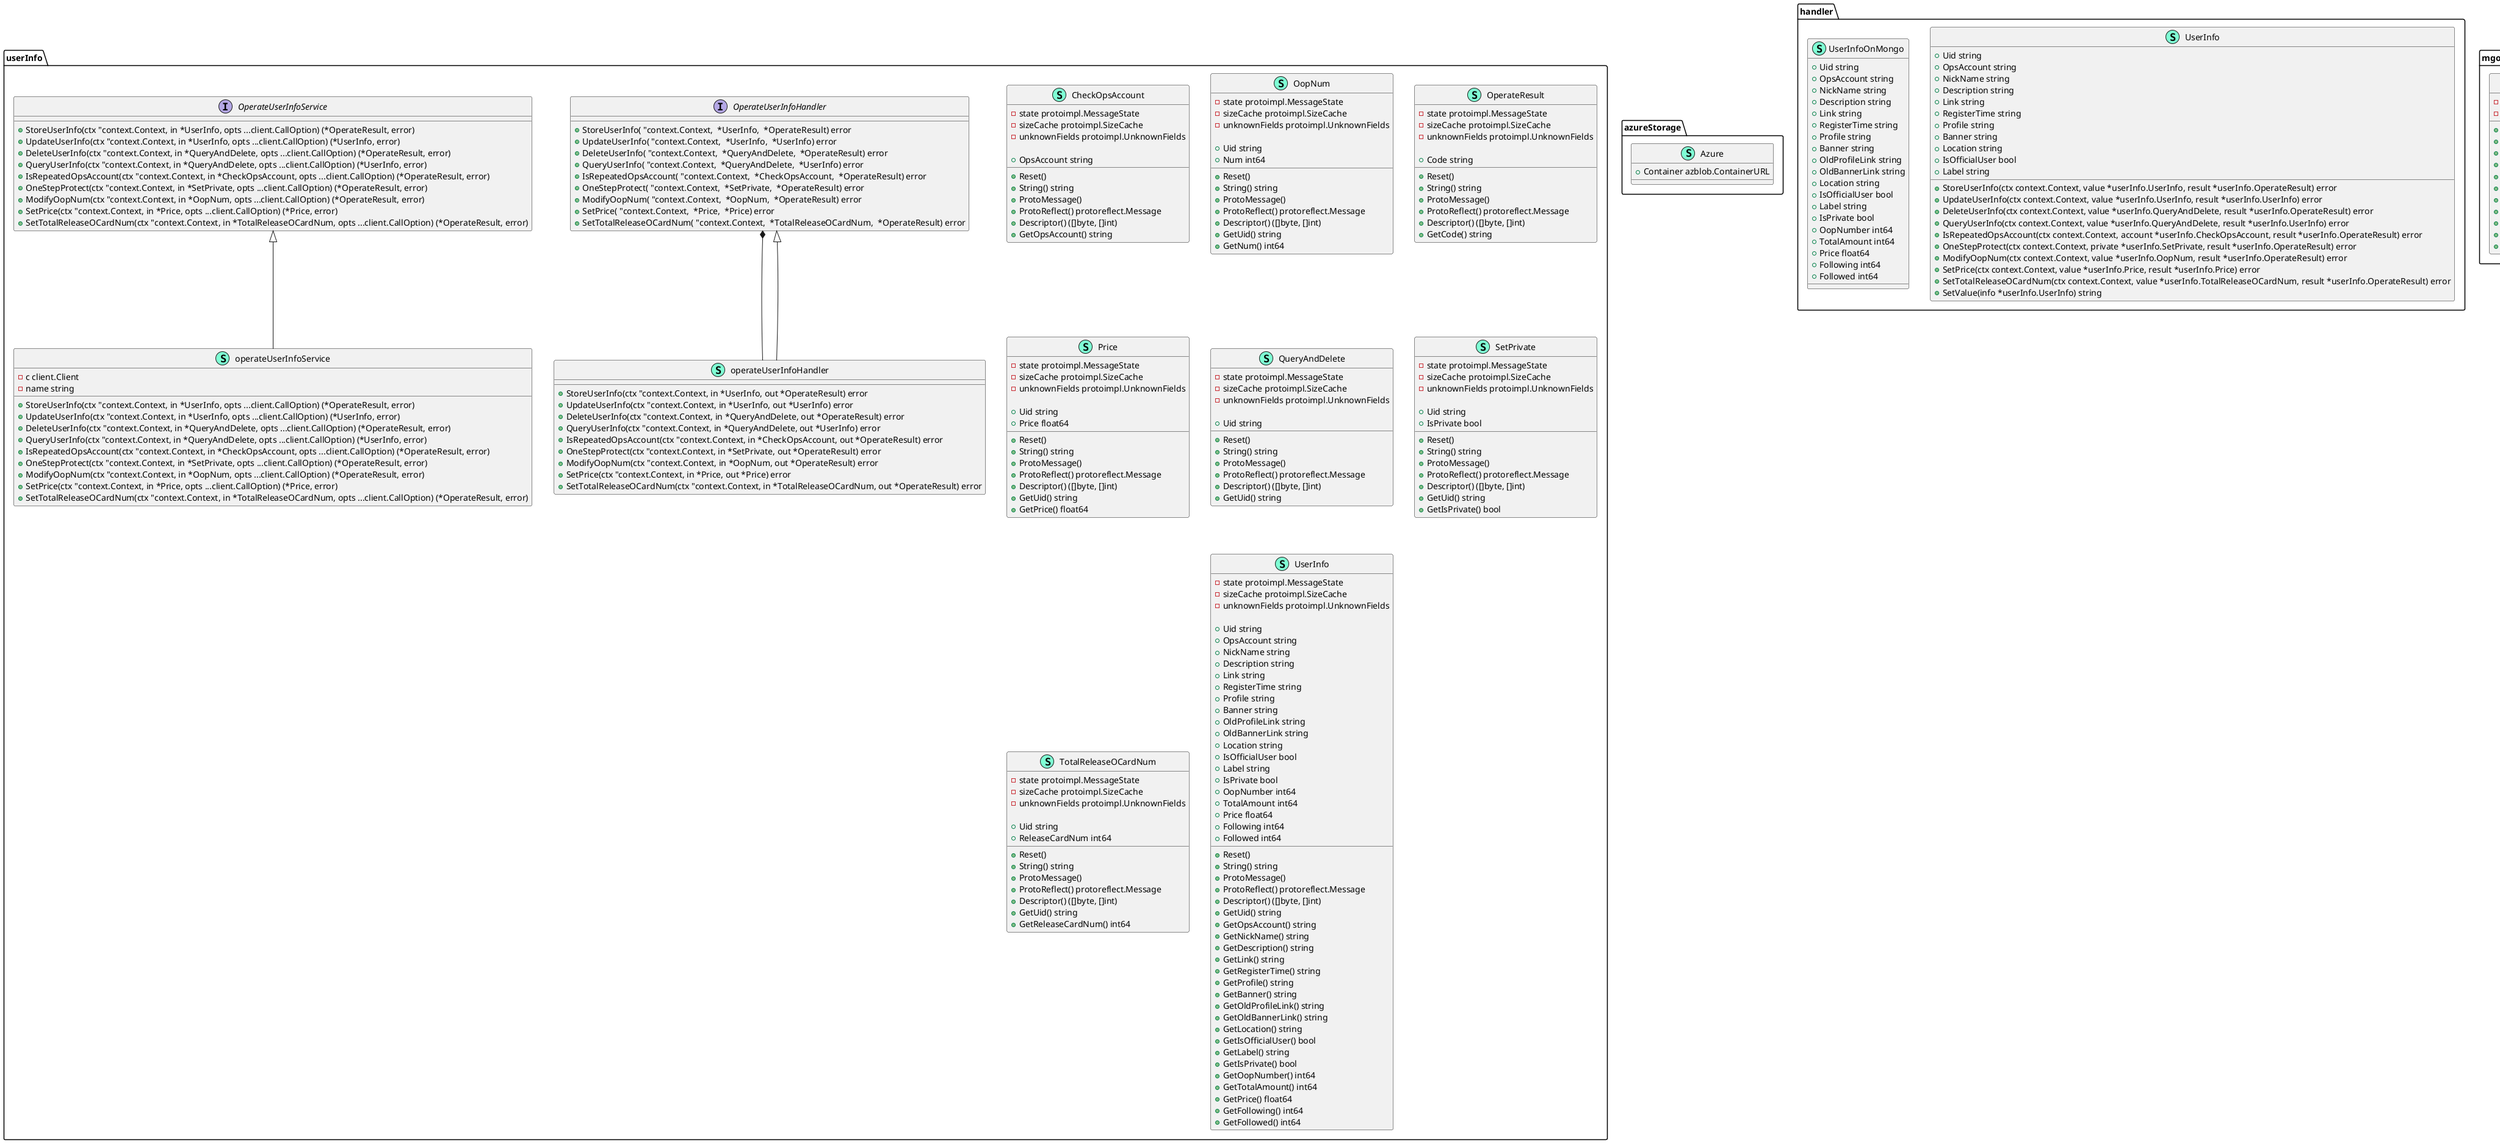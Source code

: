@startuml
namespace azureStorage {
    class Azure << (S,Aquamarine) >> {
        + Container azblob.ContainerURL

    }
}


namespace handler {
    class UserInfo << (S,Aquamarine) >> {
        + Uid string
        + OpsAccount string
        + NickName string
        + Description string
        + Link string
        + RegisterTime string
        + Profile string
        + Banner string
        + Location string
        + IsOfficialUser bool
        + Label string

        + StoreUserInfo(ctx context.Context, value *userInfo.UserInfo, result *userInfo.OperateResult) error
        + UpdateUserInfo(ctx context.Context, value *userInfo.UserInfo, result *userInfo.UserInfo) error
        + DeleteUserInfo(ctx context.Context, value *userInfo.QueryAndDelete, result *userInfo.OperateResult) error
        + QueryUserInfo(ctx context.Context, value *userInfo.QueryAndDelete, result *userInfo.UserInfo) error
        + IsRepeatedOpsAccount(ctx context.Context, account *userInfo.CheckOpsAccount, result *userInfo.OperateResult) error
        + OneStepProtect(ctx context.Context, private *userInfo.SetPrivate, result *userInfo.OperateResult) error
        + ModifyOopNum(ctx context.Context, value *userInfo.OopNum, result *userInfo.OperateResult) error
        + SetPrice(ctx context.Context, value *userInfo.Price, result *userInfo.Price) error
        + SetTotalReleaseOCardNum(ctx context.Context, value *userInfo.TotalReleaseOCardNum, result *userInfo.OperateResult) error
        + SetValue(info *userInfo.UserInfo) string

    }
    class UserInfoOnMongo << (S,Aquamarine) >> {
        + Uid string
        + OpsAccount string
        + NickName string
        + Description string
        + Link string
        + RegisterTime string
        + Profile string
        + Banner string
        + OldProfileLink string
        + OldBannerLink string
        + Location string
        + IsOfficialUser bool
        + Label string
        + IsPrivate bool
        + OopNumber int64
        + TotalAmount int64
        + Price float64
        + Following int64
        + Followed int64

    }
}


namespace mgodb {
    class Database << (S,Aquamarine) >> {
        + Mongo *mongo.Client

    }
    class mgo << (S,Aquamarine) >> {
        - database string
        - collection string

        + FindOne(filter <font color=blue>interface</font>{}) *mongo.SingleResult
        + FindMany(filter <font color=blue>interface</font>{}, opts ...*options.FindOptions) (*mongo.Cursor, string)
        + InsertOne(value <font color=blue>interface</font>{}) string
        + UpdateOne(uid string, value <font color=blue>interface</font>{}) string
        + FindOneAndUpdate(uid string, value <font color=blue>interface</font>{}) *mongo.SingleResult
        + CollectionCount() (string, int64)
        + CollectionDocuments(Skip int64, Limit int64, sort int) *mongo.Cursor
        + ParsingId(result string) (time.Time, uint64)
        + DeleteAndFind(key string, value <font color=blue>interface</font>{}) (int64, *mongo.SingleResult)
        + Delete(key string, value <font color=blue>interface</font>{}) string
        + DeleteMany(key string, value <font color=blue>interface</font>{}) int64

    }
}


namespace rdb {
    class Redisdb << (S,Aquamarine) >> {
        + RedisClient *redis.Client

    }
}


namespace userInfo {
    class CheckOpsAccount << (S,Aquamarine) >> {
        - state protoimpl.MessageState
        - sizeCache protoimpl.SizeCache
        - unknownFields protoimpl.UnknownFields

        + OpsAccount string

        + Reset() 
        + String() string
        + ProtoMessage() 
        + ProtoReflect() protoreflect.Message
        + Descriptor() ([]byte, []int)
        + GetOpsAccount() string

    }
    class OopNum << (S,Aquamarine) >> {
        - state protoimpl.MessageState
        - sizeCache protoimpl.SizeCache
        - unknownFields protoimpl.UnknownFields

        + Uid string
        + Num int64

        + Reset() 
        + String() string
        + ProtoMessage() 
        + ProtoReflect() protoreflect.Message
        + Descriptor() ([]byte, []int)
        + GetUid() string
        + GetNum() int64

    }
    class OperateResult << (S,Aquamarine) >> {
        - state protoimpl.MessageState
        - sizeCache protoimpl.SizeCache
        - unknownFields protoimpl.UnknownFields

        + Code string

        + Reset() 
        + String() string
        + ProtoMessage() 
        + ProtoReflect() protoreflect.Message
        + Descriptor() ([]byte, []int)
        + GetCode() string

    }
    interface OperateUserInfoHandler  {
        + StoreUserInfo( "context.Context,  *UserInfo,  *OperateResult) error
        + UpdateUserInfo( "context.Context,  *UserInfo,  *UserInfo) error
        + DeleteUserInfo( "context.Context,  *QueryAndDelete,  *OperateResult) error
        + QueryUserInfo( "context.Context,  *QueryAndDelete,  *UserInfo) error
        + IsRepeatedOpsAccount( "context.Context,  *CheckOpsAccount,  *OperateResult) error
        + OneStepProtect( "context.Context,  *SetPrivate,  *OperateResult) error
        + ModifyOopNum( "context.Context,  *OopNum,  *OperateResult) error
        + SetPrice( "context.Context,  *Price,  *Price) error
        + SetTotalReleaseOCardNum( "context.Context,  *TotalReleaseOCardNum,  *OperateResult) error

    }
    interface OperateUserInfoService  {
        + StoreUserInfo(ctx "context.Context, in *UserInfo, opts ...client.CallOption) (*OperateResult, error)
        + UpdateUserInfo(ctx "context.Context, in *UserInfo, opts ...client.CallOption) (*UserInfo, error)
        + DeleteUserInfo(ctx "context.Context, in *QueryAndDelete, opts ...client.CallOption) (*OperateResult, error)
        + QueryUserInfo(ctx "context.Context, in *QueryAndDelete, opts ...client.CallOption) (*UserInfo, error)
        + IsRepeatedOpsAccount(ctx "context.Context, in *CheckOpsAccount, opts ...client.CallOption) (*OperateResult, error)
        + OneStepProtect(ctx "context.Context, in *SetPrivate, opts ...client.CallOption) (*OperateResult, error)
        + ModifyOopNum(ctx "context.Context, in *OopNum, opts ...client.CallOption) (*OperateResult, error)
        + SetPrice(ctx "context.Context, in *Price, opts ...client.CallOption) (*Price, error)
        + SetTotalReleaseOCardNum(ctx "context.Context, in *TotalReleaseOCardNum, opts ...client.CallOption) (*OperateResult, error)

    }
    class Price << (S,Aquamarine) >> {
        - state protoimpl.MessageState
        - sizeCache protoimpl.SizeCache
        - unknownFields protoimpl.UnknownFields

        + Uid string
        + Price float64

        + Reset() 
        + String() string
        + ProtoMessage() 
        + ProtoReflect() protoreflect.Message
        + Descriptor() ([]byte, []int)
        + GetUid() string
        + GetPrice() float64

    }
    class QueryAndDelete << (S,Aquamarine) >> {
        - state protoimpl.MessageState
        - sizeCache protoimpl.SizeCache
        - unknownFields protoimpl.UnknownFields

        + Uid string

        + Reset() 
        + String() string
        + ProtoMessage() 
        + ProtoReflect() protoreflect.Message
        + Descriptor() ([]byte, []int)
        + GetUid() string

    }
    class SetPrivate << (S,Aquamarine) >> {
        - state protoimpl.MessageState
        - sizeCache protoimpl.SizeCache
        - unknownFields protoimpl.UnknownFields

        + Uid string
        + IsPrivate bool

        + Reset() 
        + String() string
        + ProtoMessage() 
        + ProtoReflect() protoreflect.Message
        + Descriptor() ([]byte, []int)
        + GetUid() string
        + GetIsPrivate() bool

    }
    class TotalReleaseOCardNum << (S,Aquamarine) >> {
        - state protoimpl.MessageState
        - sizeCache protoimpl.SizeCache
        - unknownFields protoimpl.UnknownFields

        + Uid string
        + ReleaseCardNum int64

        + Reset() 
        + String() string
        + ProtoMessage() 
        + ProtoReflect() protoreflect.Message
        + Descriptor() ([]byte, []int)
        + GetUid() string
        + GetReleaseCardNum() int64

    }
    class UserInfo << (S,Aquamarine) >> {
        - state protoimpl.MessageState
        - sizeCache protoimpl.SizeCache
        - unknownFields protoimpl.UnknownFields

        + Uid string
        + OpsAccount string
        + NickName string
        + Description string
        + Link string
        + RegisterTime string
        + Profile string
        + Banner string
        + OldProfileLink string
        + OldBannerLink string
        + Location string
        + IsOfficialUser bool
        + Label string
        + IsPrivate bool
        + OopNumber int64
        + TotalAmount int64
        + Price float64
        + Following int64
        + Followed int64

        + Reset() 
        + String() string
        + ProtoMessage() 
        + ProtoReflect() protoreflect.Message
        + Descriptor() ([]byte, []int)
        + GetUid() string
        + GetOpsAccount() string
        + GetNickName() string
        + GetDescription() string
        + GetLink() string
        + GetRegisterTime() string
        + GetProfile() string
        + GetBanner() string
        + GetOldProfileLink() string
        + GetOldBannerLink() string
        + GetLocation() string
        + GetIsOfficialUser() bool
        + GetLabel() string
        + GetIsPrivate() bool
        + GetOopNumber() int64
        + GetTotalAmount() int64
        + GetPrice() float64
        + GetFollowing() int64
        + GetFollowed() int64

    }
    class operateUserInfoHandler << (S,Aquamarine) >> {
        + StoreUserInfo(ctx "context.Context, in *UserInfo, out *OperateResult) error
        + UpdateUserInfo(ctx "context.Context, in *UserInfo, out *UserInfo) error
        + DeleteUserInfo(ctx "context.Context, in *QueryAndDelete, out *OperateResult) error
        + QueryUserInfo(ctx "context.Context, in *QueryAndDelete, out *UserInfo) error
        + IsRepeatedOpsAccount(ctx "context.Context, in *CheckOpsAccount, out *OperateResult) error
        + OneStepProtect(ctx "context.Context, in *SetPrivate, out *OperateResult) error
        + ModifyOopNum(ctx "context.Context, in *OopNum, out *OperateResult) error
        + SetPrice(ctx "context.Context, in *Price, out *Price) error
        + SetTotalReleaseOCardNum(ctx "context.Context, in *TotalReleaseOCardNum, out *OperateResult) error

    }
    class operateUserInfoService << (S,Aquamarine) >> {
        - c client.Client
        - name string

        + StoreUserInfo(ctx "context.Context, in *UserInfo, opts ...client.CallOption) (*OperateResult, error)
        + UpdateUserInfo(ctx "context.Context, in *UserInfo, opts ...client.CallOption) (*UserInfo, error)
        + DeleteUserInfo(ctx "context.Context, in *QueryAndDelete, opts ...client.CallOption) (*OperateResult, error)
        + QueryUserInfo(ctx "context.Context, in *QueryAndDelete, opts ...client.CallOption) (*UserInfo, error)
        + IsRepeatedOpsAccount(ctx "context.Context, in *CheckOpsAccount, opts ...client.CallOption) (*OperateResult, error)
        + OneStepProtect(ctx "context.Context, in *SetPrivate, opts ...client.CallOption) (*OperateResult, error)
        + ModifyOopNum(ctx "context.Context, in *OopNum, opts ...client.CallOption) (*OperateResult, error)
        + SetPrice(ctx "context.Context, in *Price, opts ...client.CallOption) (*Price, error)
        + SetTotalReleaseOCardNum(ctx "context.Context, in *TotalReleaseOCardNum, opts ...client.CallOption) (*OperateResult, error)

    }
}
"userInfo.OperateUserInfoHandler" *-- "userInfo.operateUserInfoHandler"

"userInfo.OperateUserInfoHandler" <|-- "userInfo.operateUserInfoHandler"
"userInfo.OperateUserInfoService" <|-- "userInfo.operateUserInfoService"

@enduml
